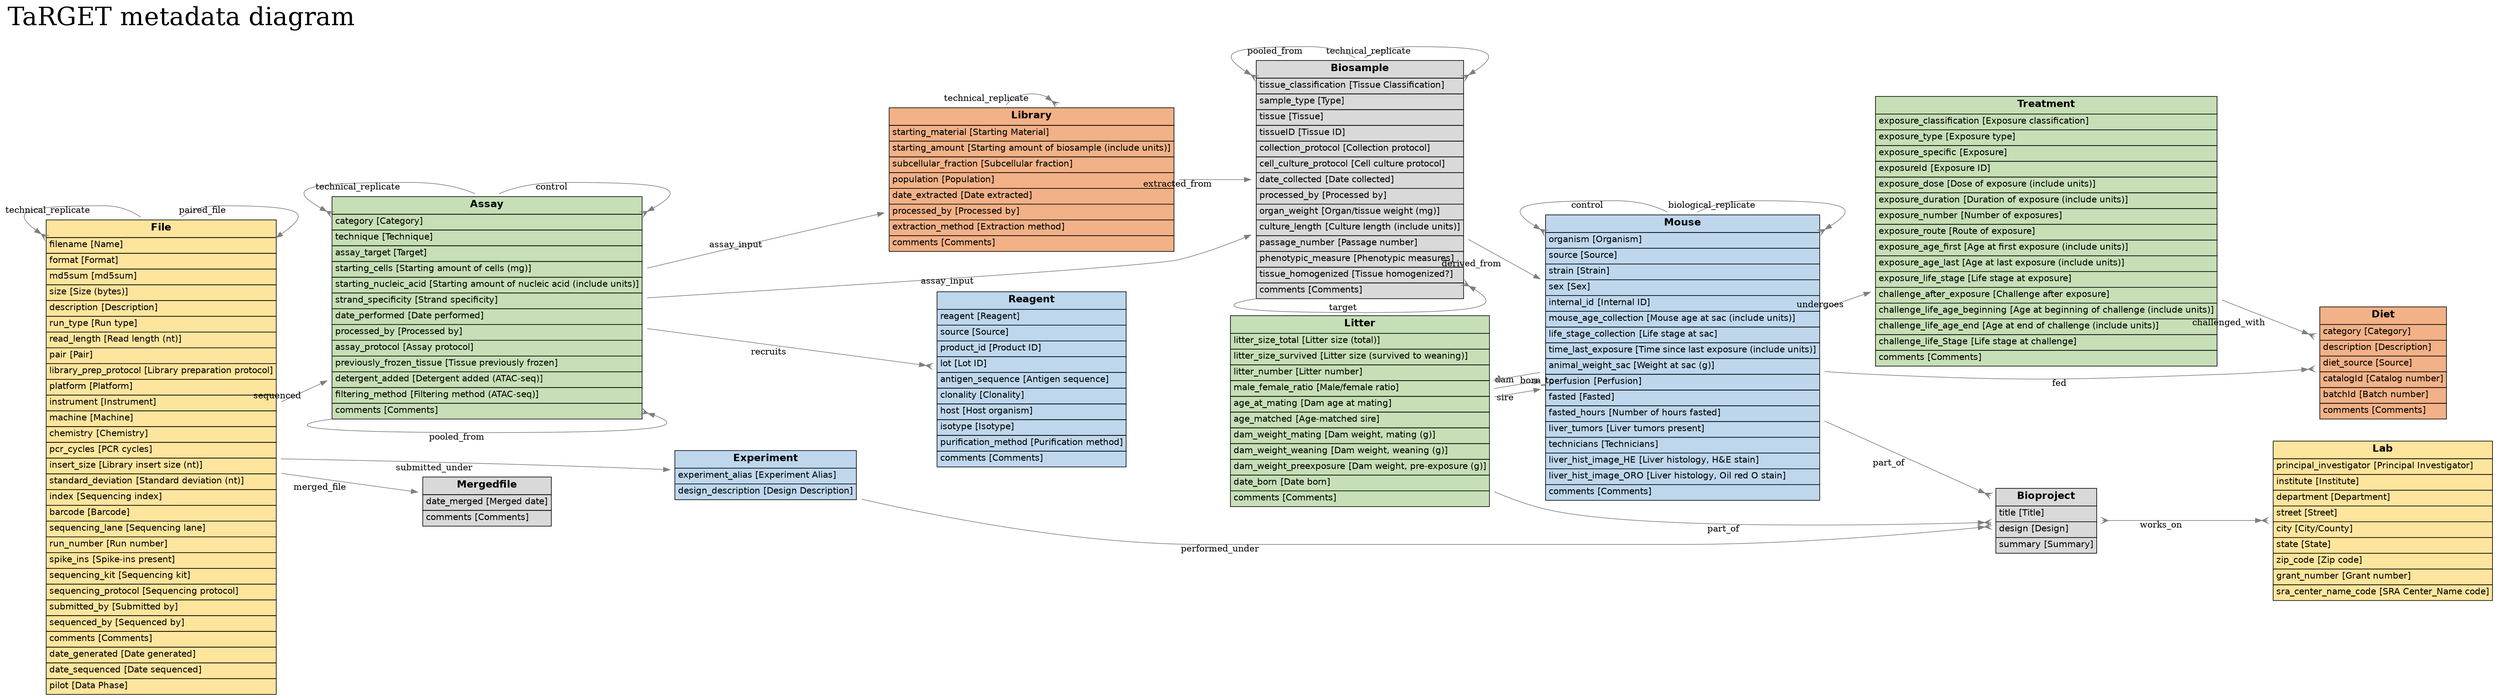 digraph {
	splines=true;
	overlap=false;
	graph [label=<<FONT POINT-SIZE="40">TaRGET metadata diagram</FONT>>,
		labeljust=l,
		labelloc=t,
		rankdir=LR,
		packMode="graph"
	];
	node [label="\N",
		shape=plaintext
	];
	edge [color=gray50,
		minlen=2,
		style=solid,
		tailclip=true,
		headclip=true,
	];
	Lab	 [label=<<FONT FACE="Helvetica"><TABLE BGCOLOR="#fee59d" BORDER="0" CELLBORDER="1" CELLPADDING="4" CELLSPACING="0"><TR><TD><B><FONT POINT-SIZE="16">Lab</FONT></B></TD></TR><TR><TD ALIGN="LEFT"><FONT>principal_investigator</FONT><FONT> [Principal Investigator]</FONT></TD></TR><TR><TD ALIGN="LEFT"><FONT>institute</FONT><FONT> [Institute]</FONT></TD></TR><TR><TD ALIGN="LEFT"><FONT>department</FONT><FONT> [Department]</FONT></TD></TR><TR><TD ALIGN="LEFT"><FONT>street</FONT><FONT> [Street]</FONT></TD></TR><TR><TD ALIGN="LEFT"><FONT>city</FONT><FONT> [City/County]</FONT></TD></TR><TR><TD ALIGN="LEFT"><FONT>state</FONT><FONT> [State]</FONT></TD></TR><TR><TD ALIGN="LEFT"><FONT>zip_code</FONT><FONT> [Zip code]</FONT></TD></TR><TR><TD ALIGN="LEFT"><FONT>grant_number</FONT><FONT> [Grant number]</FONT></TD></TR><TR><TD ALIGN="LEFT"><FONT>sra_center_name_code</FONT><FONT> [SRA Center_Name code]</FONT></TD></TR></TABLE></FONT>>];
	Bioproject	 [label=<<FONT FACE="Helvetica"><TABLE BGCOLOR="#d9d9d9" BORDER="0" CELLBORDER="1" CELLPADDING="4" CELLSPACING="0"><TR><TD><B><FONT POINT-SIZE="16">Bioproject</FONT></B></TD></TR><TR><TD ALIGN="LEFT"><FONT>title</FONT><FONT> [Title]</FONT></TD></TR><TR><TD ALIGN="LEFT"><FONT>design</FONT><FONT> [Design]</FONT></TD></TR><TR><TD ALIGN="LEFT"><FONT>summary</FONT><FONT> [Summary]</FONT></TD></TR></TABLE></FONT>>];
	Bioproject -> Lab	 [
		dir="both",
		arrowhead="crownormal",
		xlabel=<<FONT> works_on </FONT>>,
		arrowtail="crow"];
	Litter	 [label=<<FONT FACE="Helvetica"><TABLE BGCOLOR="#c6dfb6" BORDER="0" CELLBORDER="1" CELLPADDING="4" CELLSPACING="0"><TR><TD><B><FONT POINT-SIZE="16">Litter</FONT></B></TD></TR><TR><TD ALIGN="LEFT"><FONT>litter_size_total</FONT><FONT> [Litter size (total)]</FONT></TD></TR><TR><TD ALIGN="LEFT"><FONT>litter_size_survived</FONT><FONT> [Litter size (survived to weaning)]</FONT></TD></TR><TR><TD ALIGN="LEFT"><FONT>litter_number</FONT><FONT> [Litter number]</FONT></TD></TR><TR><TD ALIGN="LEFT"><FONT>male_female_ratio</FONT><FONT> [Male/female ratio]</FONT></TD></TR><TR><TD ALIGN="LEFT"><FONT>age_at_mating</FONT><FONT> [Dam age at mating]</FONT></TD></TR><TR><TD ALIGN="LEFT"><FONT>age_matched</FONT><FONT> [Age&#45;matched sire]</FONT></TD></TR><TR><TD ALIGN="LEFT"><FONT>dam_weight_mating</FONT><FONT> [Dam weight, mating (g)]</FONT></TD></TR><TR><TD ALIGN="LEFT"><FONT>dam_weight_weaning</FONT><FONT> [Dam weight, weaning (g)]</FONT></TD></TR><TR><TD ALIGN="LEFT"><FONT>dam_weight_preexposure</FONT><FONT> [Dam weight, pre&#45;exposure (g)]</FONT></TD></TR><TR><TD ALIGN="LEFT"><FONT>date_born</FONT><FONT> [Date born]</FONT></TD></TR><TR><TD ALIGN="LEFT"><FONT>comments</FONT><FONT> [Comments]</FONT></TD></TR></TABLE></FONT>>];
	Litter -> Bioproject	 [
		arrowhead="crownormal",
		xlabel=<<FONT> part_of </FONT>>,
		arrowtail="crow"];
	Mouse	 [label=<<FONT FACE="Helvetica"><TABLE BGCOLOR="#bed7ed" BORDER="0" CELLBORDER="1" CELLPADDING="4" CELLSPACING="0"><TR><TD PORT="f0"><B><FONT POINT-SIZE="16">Mouse</FONT></B></TD></TR><TR><TD ALIGN="LEFT"><FONT>organism</FONT><FONT> [Organism]</FONT></TD></TR><TR><TD ALIGN="LEFT"><FONT>source</FONT><FONT> [Source]</FONT></TD></TR><TR><TD ALIGN="LEFT"><FONT>strain</FONT><FONT> [Strain]</FONT></TD></TR><TR><TD ALIGN="LEFT"><FONT>sex</FONT><FONT> [Sex]</FONT></TD></TR><TR><TD ALIGN="LEFT"><FONT>internal_id</FONT><FONT> [Internal ID]</FONT></TD></TR><TR><TD ALIGN="LEFT"><FONT>mouse_age_collection</FONT><FONT> [Mouse age at sac (include units)]</FONT></TD></TR><TR><TD ALIGN="LEFT"><FONT>life_stage_collection</FONT><FONT> [Life stage at sac]</FONT></TD></TR><TR><TD ALIGN="LEFT"><FONT>time_last_exposure</FONT><FONT> [Time since last exposure (include units)]</FONT></TD></TR><TR><TD ALIGN="LEFT"><FONT>animal_weight_sac</FONT><FONT> [Weight at sac (g)]</FONT></TD></TR><TR><TD ALIGN="LEFT"><FONT>perfusion</FONT><FONT> [Perfusion]</FONT></TD></TR><TR><TD ALIGN="LEFT"><FONT>fasted</FONT><FONT> [Fasted]</FONT></TD></TR><TR><TD ALIGN="LEFT"><FONT>fasted_hours</FONT><FONT> [Number of hours fasted]</FONT></TD></TR><TR><TD ALIGN="LEFT"><FONT>liver_tumors</FONT><FONT> [Liver tumors present]</FONT></TD></TR><TR><TD ALIGN="LEFT"><FONT>technicians</FONT><FONT> [Technicians]</FONT></TD></TR><TR><TD ALIGN="LEFT"><FONT>liver_hist_image_HE</FONT><FONT> [Liver histology, H&amp;E stain]</FONT></TD></TR><TR><TD ALIGN="LEFT"><FONT>liver_hist_image_ORO</FONT><FONT> [Liver histology, Oil red O stain]</FONT></TD></TR><TR><TD ALIGN="LEFT" PORT="f1"><FONT>comments</FONT><FONT> [Comments]</FONT></TD></TR></TABLE></FONT>>];
	Litter -> Mouse	 [arrowhead="normal",
		xlabel=<<FONT> sire </FONT>>,
		arrowtail="crow"];
	Litter -> Mouse	 [arrowhead="normal",
		xlabel=<<FONT> dam </FONT>>,
		arrowtail="crow"];
	Mouse -> Bioproject	 [arrowhead="crownormal",
		xlabel=<<FONT> part_of </FONT>>,
		arrowtail="crow"];
	Mouse -> Litter	 [arrowhead="normal",
		xlabel=<<FONT> born_to </FONT>>,
		arrowtail="crow"];
	Mouse:c -> Mouse:f0:se	 [
		arrowhead="crownormal",
		xlabel=<<FONT> biological_replicate </FONT>>,
		arrowtail="crow"];
	Mouse:c -> Mouse:f0:sw	 [
		arrowhead="crownormal",
		xlabel=<<FONT> control </FONT>>,
		arrowtail="crow"];
	Diet	 [label=<<FONT FACE="Helvetica"><TABLE BGCOLOR="#f2b187" BORDER="0" CELLBORDER="1" CELLPADDING="4" CELLSPACING="0"><TR><TD><B><FONT POINT-SIZE="16">Diet</FONT></B></TD></TR><TR><TD ALIGN="LEFT"><FONT>category</FONT><FONT> [Category]</FONT></TD></TR><TR><TD ALIGN="LEFT"><FONT>description</FONT><FONT> [Description]</FONT></TD></TR><TR><TD ALIGN="LEFT"><FONT>diet_source</FONT><FONT> [Source]</FONT></TD></TR><TR><TD ALIGN="LEFT"><FONT>catalogId</FONT><FONT> [Catalog number]</FONT></TD></TR><TR><TD ALIGN="LEFT"><FONT>batchId</FONT><FONT> [Batch number]</FONT></TD></TR><TR><TD ALIGN="LEFT"><FONT>comments</FONT><FONT> [Comments]</FONT></TD></TR></TABLE></FONT>>];
	Mouse -> Diet	 [arrowhead="crownormal",
		xlabel=<<FONT> fed </FONT>>,
		arrowtail="crow"];
	Treatment	 [label=<<FONT FACE="Helvetica"><TABLE BGCOLOR="#c6dfb6" BORDER="0" CELLBORDER="1" CELLPADDING="4" CELLSPACING="0"><TR><TD><B><FONT POINT-SIZE="16">Treatment</FONT></B></TD></TR><TR><TD ALIGN="LEFT"><FONT>exposure_classification</FONT><FONT> [Exposure classification]</FONT></TD></TR><TR><TD ALIGN="LEFT"><FONT>exposure_type</FONT><FONT> [Exposure type]</FONT></TD></TR><TR><TD ALIGN="LEFT"><FONT>exposure_specific</FONT><FONT> [Exposure]</FONT></TD></TR><TR><TD ALIGN="LEFT"><FONT>exposureId</FONT><FONT> [Exposure ID]</FONT></TD></TR><TR><TD ALIGN="LEFT"><FONT>exposure_dose</FONT><FONT> [Dose of exposure (include units)]</FONT></TD></TR><TR><TD ALIGN="LEFT"><FONT>exposure_duration</FONT><FONT> [Duration of exposure (include units)]</FONT></TD></TR><TR><TD ALIGN="LEFT"><FONT>exposure_number</FONT><FONT> [Number of exposures]</FONT></TD></TR><TR><TD ALIGN="LEFT"><FONT>exposure_route</FONT><FONT> [Route of exposure]</FONT></TD></TR><TR><TD ALIGN="LEFT"><FONT>exposure_age_first</FONT><FONT> [Age at first exposure (include units)]</FONT></TD></TR><TR><TD ALIGN="LEFT"><FONT>exposure_age_last</FONT><FONT> [Age at last exposure (include units)]</FONT></TD></TR><TR><TD ALIGN="LEFT"><FONT>exposure_life_stage</FONT><FONT> [Life stage at exposure]</FONT></TD></TR><TR><TD ALIGN="LEFT"><FONT>challenge_after_exposure</FONT><FONT> [Challenge after exposure]</FONT></TD></TR><TR><TD ALIGN="LEFT"><FONT>challenge_life_age_beginning</FONT><FONT> [Age at beginning of challenge (include units)]</FONT></TD></TR><TR><TD ALIGN="LEFT"><FONT>challenge_life_age_end</FONT><FONT> [Age at end of challenge (include units)]</FONT></TD></TR><TR><TD ALIGN="LEFT"><FONT>challenge_life_Stage</FONT><FONT> [Life stage at challenge]</FONT></TD></TR><TR><TD ALIGN="LEFT"><FONT>comments</FONT><FONT> [Comments]</FONT></TD></TR></TABLE></FONT>>];
	Mouse -> Treatment	 [arrowhead="normal",
		xlabel=<<FONT> undergoes </FONT>>,
		arrowtail="crow"];
	Treatment -> Diet	 [arrowhead="crownormal",
		xlabel=<<FONT> challenged_with </FONT>>,
		arrowtail="crow"];
	Biosample	 [label=<<FONT FACE="Helvetica"><TABLE BGCOLOR="#d9d9d9" BORDER="0" CELLBORDER="1" CELLPADDING="4" CELLSPACING="0"><TR><TD PORT="biosample"><B><FONT POINT-SIZE="16">Biosample</FONT></B></TD></TR><TR><TD ALIGN="LEFT"><FONT>tissue_classification</FONT><FONT> [Tissue Classification]</FONT></TD></TR><TR><TD ALIGN="LEFT"><FONT>sample_type</FONT><FONT> [Type]</FONT></TD></TR><TR><TD ALIGN="LEFT"><FONT>tissue</FONT><FONT> [Tissue]</FONT></TD></TR><TR><TD ALIGN="LEFT"><FONT>tissueID</FONT><FONT> [Tissue ID]</FONT></TD></TR><TR><TD ALIGN="LEFT"><FONT>collection_protocol</FONT><FONT> [Collection protocol]</FONT></TD></TR><TR><TD ALIGN="LEFT"><FONT>cell_culture_protocol</FONT><FONT> [Cell culture protocol]</FONT></TD></TR><TR><TD ALIGN="LEFT"><FONT>date_collected</FONT><FONT> [Date collected]</FONT></TD></TR><TR><TD ALIGN="LEFT"><FONT>processed_by</FONT><FONT> [Processed by]</FONT></TD></TR><TR><TD ALIGN="LEFT"><FONT>organ_weight</FONT><FONT> [Organ/tissue weight (mg)]</FONT></TD></TR><TR><TD ALIGN="LEFT"><FONT>culture_length</FONT><FONT> [Culture length (include units)]</FONT></TD></TR><TR><TD ALIGN="LEFT"><FONT>passage_number</FONT><FONT> [Passage number]</FONT></TD></TR><TR><TD ALIGN="LEFT"><FONT>phenotypic_measure</FONT><FONT> [Phenotypic measures]</FONT></TD></TR><TR><TD ALIGN="LEFT"><FONT>tissue_homogenized</FONT><FONT> [Tissue homogenized?]</FONT></TD></TR><TR><TD ALIGN="LEFT" PORT="comments"><FONT>comments</FONT><FONT> [Comments]</FONT></TD></TR></TABLE></FONT>>];
	Biosample -> Mouse	 [arrowhead="normal",
		xlabel=<<FONT> derived_from </FONT>>,
		arrowtail="crow"];
	Biosample:c -> Biosample:biosample:se	 [arrowhead="crownormal",
		xlabel=<<FONT> technical_replicate </FONT>>,
		arrowtail="crow"];
	Biosample:c -> Biosample:biosample:sw	 [arrowhead="crownormal",
		xlabel=<<FONT> pooled_from </FONT>>,
		arrowtail="crow"];
	Biosample:comments:sw -> Biosample:comments:ne	 [arrowhead="crownormal",
		xlabel=<<FONT> target </FONT>>,
		arrowtail="crow"];
	Library	 [label=<<FONT FACE="Helvetica"><TABLE BGCOLOR="#f2b187" BORDER="0" CELLBORDER="1" CELLPADDING="4" CELLSPACING="0"><TR><TD><B><FONT POINT-SIZE="16">Library</FONT></B></TD></TR><TR><TD ALIGN="LEFT"><FONT>starting_material</FONT><FONT> [Starting Material]</FONT></TD></TR><TR><TD ALIGN="LEFT"><FONT>starting_amount</FONT><FONT> [Starting amount of biosample (include units)]</FONT></TD></TR><TR><TD ALIGN="LEFT"><FONT>subcellular_fraction</FONT><FONT> [Subcellular fraction]</FONT></TD></TR><TR><TD ALIGN="LEFT"><FONT>population</FONT><FONT> [Population]</FONT></TD></TR><TR><TD ALIGN="LEFT"><FONT>date_extracted</FONT><FONT> [Date extracted]</FONT></TD></TR><TR><TD ALIGN="LEFT"><FONT>processed_by</FONT><FONT> [Processed by]</FONT></TD></TR><TR><TD ALIGN="LEFT"><FONT>extraction_method</FONT><FONT> [Extraction method]</FONT></TD></TR><TR><TD ALIGN="LEFT"><FONT>comments</FONT><FONT> [Comments]</FONT></TD></TR></TABLE></FONT>>];
	Library -> Biosample	 [arrowhead="normal",
		xlabel=<<FONT> extracted_from </FONT>>,
		arrowtail="crow"];
	Library -> Library	 [arrowhead="crownormal",
		xlabel=<<FONT> technical_replicate </FONT>>,
		arrowtail="crow"];
	Assay	 [label=<<FONT FACE="Helvetica"><TABLE BGCOLOR="#c6dfb6" BORDER="0" CELLBORDER="1" CELLPADDING="4" CELLSPACING="0"><TR><TD PORT="assay"><B><FONT POINT-SIZE="16">Assay</FONT></B></TD></TR><TR><TD ALIGN="LEFT"><FONT>category</FONT><FONT> [Category]</FONT></TD></TR><TR><TD ALIGN="LEFT"><FONT>technique</FONT><FONT> [Technique]</FONT></TD></TR><TR><TD ALIGN="LEFT"><FONT>assay_target</FONT><FONT> [Target]</FONT></TD></TR><TR><TD ALIGN="LEFT"><FONT>starting_cells</FONT><FONT> [Starting amount of cells (mg)]</FONT></TD></TR><TR><TD ALIGN="LEFT"><FONT>starting_nucleic_acid</FONT><FONT> [Starting amount of nucleic acid (include units)]</FONT></TD></TR><TR><TD ALIGN="LEFT"><FONT>strand_specificity</FONT><FONT> [Strand specificity]</FONT></TD></TR><TR><TD ALIGN="LEFT"><FONT>date_performed</FONT><FONT> [Date performed]</FONT></TD></TR><TR><TD ALIGN="LEFT"><FONT>processed_by</FONT><FONT> [Processed by]</FONT></TD></TR><TR><TD ALIGN="LEFT"><FONT>assay_protocol</FONT><FONT> [Assay protocol]</FONT></TD></TR><TR><TD ALIGN="LEFT"><FONT>previously_frozen_tissue</FONT><FONT> [Tissue previously frozen]</FONT></TD></TR><TR><TD ALIGN="LEFT"><FONT>detergent_added</FONT><FONT> [Detergent added (ATAC&#45;seq)]</FONT></TD></TR><TR><TD ALIGN="LEFT"><FONT>filtering_method</FONT><FONT> [Filtering method (ATAC&#45;seq)]</FONT></TD></TR><TR><TD ALIGN="LEFT"  PORT="comments"><FONT>comments</FONT><FONT> [Comments]</FONT></TD></TR></TABLE></FONT>>];
	Assay -> Biosample	 [arrowhead="normal",
		xlabel=<<FONT> assay_input </FONT>>,
		arrowtail="crow"];
	Assay -> Library	 [arrowhead="normal",
		xlabel=<<FONT> assay_input </FONT>>,
		arrowtail="crow"];
	Assay:c -> Assay:assay:se	 [arrowhead="crownormal",
		xlabel=<<FONT> control </FONT>>,
		arrowtail="crow"];
	Assay:c -> Assay:assay:sw	 [arrowhead="crownormal",
		xlabel=<<FONT> technical_replicate </FONT>>,
		arrowtail="crow"];
	Assay:comments:sw -> Assay:comments:e	 [arrowhead="crownormal",
		xlabel=<<FONT> pooled_from </FONT>>,
		arrowtail="crow"];
	Reagent	 [label=<<FONT FACE="Helvetica"><TABLE BGCOLOR="#bed7ed" BORDER="0" CELLBORDER="1" CELLPADDING="4" CELLSPACING="0"><TR><TD><B><FONT POINT-SIZE="16">Reagent</FONT></B></TD></TR><TR><TD ALIGN="LEFT"><FONT>reagent</FONT><FONT> [Reagent]</FONT></TD></TR><TR><TD ALIGN="LEFT"><FONT>source</FONT><FONT> [Source]</FONT></TD></TR><TR><TD ALIGN="LEFT"><FONT>product_id</FONT><FONT> [Product ID]</FONT></TD></TR><TR><TD ALIGN="LEFT"><FONT>lot</FONT><FONT> [Lot ID]</FONT></TD></TR><TR><TD ALIGN="LEFT"><FONT>antigen_sequence</FONT><FONT> [Antigen sequence]</FONT></TD></TR><TR><TD ALIGN="LEFT"><FONT>clonality</FONT><FONT> [Clonality]</FONT></TD></TR><TR><TD ALIGN="LEFT"><FONT>host</FONT><FONT> [Host organism]</FONT></TD></TR><TR><TD ALIGN="LEFT"><FONT>isotype</FONT><FONT> [Isotype]</FONT></TD></TR><TR><TD ALIGN="LEFT"><FONT>purification_method</FONT><FONT> [Purification method]</FONT></TD></TR><TR><TD ALIGN="LEFT"><FONT>comments</FONT><FONT> [Comments]</FONT></TD></TR></TABLE></FONT>>];
	Assay -> Reagent	 [arrowhead="crownormal",
		xlabel=<<FONT> recruits </FONT>>,
		arrowtail="crow"];
	File	 [label=<<FONT FACE="Helvetica"><TABLE BGCOLOR="#fee59d" BORDER="0" CELLBORDER="1" CELLPADDING="4" CELLSPACING="0"><TR><TD PORT="f0"><B><FONT POINT-SIZE="16">File</FONT></B></TD></TR><TR><TD ALIGN="LEFT"><FONT>filename</FONT><FONT> [Name]</FONT></TD></TR><TR><TD ALIGN="LEFT"><FONT>format</FONT><FONT> [Format]</FONT></TD></TR><TR><TD ALIGN="LEFT"><FONT>md5sum</FONT><FONT> [md5sum]</FONT></TD></TR><TR><TD ALIGN="LEFT"><FONT>size</FONT><FONT> [Size (bytes)]</FONT></TD></TR><TR><TD ALIGN="LEFT"><FONT>description</FONT><FONT> [Description]</FONT></TD></TR><TR><TD ALIGN="LEFT"><FONT>run_type</FONT><FONT> [Run type]</FONT></TD></TR><TR><TD ALIGN="LEFT"><FONT>read_length</FONT><FONT> [Read length (nt)]</FONT></TD></TR><TR><TD ALIGN="LEFT"><FONT>pair</FONT><FONT> [Pair]</FONT></TD></TR><TR><TD ALIGN="LEFT"><FONT>library_prep_protocol</FONT><FONT> [Library preparation protocol]</FONT></TD></TR><TR><TD ALIGN="LEFT"><FONT>platform</FONT><FONT> [Platform]</FONT></TD></TR><TR><TD ALIGN="LEFT"><FONT>instrument</FONT><FONT> [Instrument]</FONT></TD></TR><TR><TD ALIGN="LEFT"><FONT>machine</FONT><FONT> [Machine]</FONT></TD></TR><TR><TD ALIGN="LEFT"><FONT>chemistry</FONT><FONT> [Chemistry]</FONT></TD></TR><TR><TD ALIGN="LEFT"><FONT>pcr_cycles</FONT><FONT> [PCR cycles]</FONT></TD></TR><TR><TD ALIGN="LEFT"><FONT>insert_size</FONT><FONT> [Library insert size (nt)]</FONT></TD></TR><TR><TD ALIGN="LEFT"><FONT>standard_deviation</FONT><FONT> [Standard deviation (nt)]</FONT></TD></TR><TR><TD ALIGN="LEFT"><FONT>index</FONT><FONT> [Sequencing index]</FONT></TD></TR><TR><TD ALIGN="LEFT"><FONT>barcode</FONT><FONT> [Barcode]</FONT></TD></TR><TR><TD ALIGN="LEFT"><FONT>sequencing_lane</FONT><FONT> [Sequencing lane]</FONT></TD></TR><TR><TD ALIGN="LEFT"><FONT>run_number</FONT><FONT> [Run number]</FONT></TD></TR><TR><TD ALIGN="LEFT"><FONT>spike_ins</FONT><FONT> [Spike&#45;ins present]</FONT></TD></TR><TR><TD ALIGN="LEFT"><FONT>sequencing_kit</FONT><FONT> [Sequencing kit]</FONT></TD></TR><TR><TD ALIGN="LEFT"><FONT>sequencing_protocol</FONT><FONT> [Sequencing protocol]</FONT></TD></TR><TR><TD ALIGN="LEFT"><FONT>submitted_by</FONT><FONT> [Submitted by]</FONT></TD></TR><TR><TD ALIGN="LEFT"><FONT>sequenced_by</FONT><FONT> [Sequenced by]</FONT></TD></TR><TR><TD ALIGN="LEFT"><FONT>comments</FONT><FONT> [Comments]</FONT></TD></TR><TR><TD ALIGN="LEFT"><FONT>date_generated</FONT><FONT> [Date generated]</FONT></TD></TR><TR><TD ALIGN="LEFT"><FONT>date_sequenced</FONT><FONT> [Date sequenced]</FONT></TD></TR><TR><TD ALIGN="LEFT"><FONT>pilot</FONT><FONT> [Data Phase]</FONT></TD></TR></TABLE></FONT>>];
	File -> Assay	 [arrowhead="normal",
		xlabel=<<FONT> sequenced </FONT>>,
		arrowtail="crow"];
	File:c -> File:f0:se	 [arrowhead="normal",
		xlabel=<<FONT> paired_file </FONT>>,
		arrowtail="crow"];
	File:c -> File:f0:sw	 [arrowhead="crownormal",
		xlabel=<<FONT> technical_replicate </FONT>>,
		arrowtail="crow"];
	Mergedfile	 [label=<<FONT FACE="Helvetica"><TABLE BGCOLOR="#d9d9d9" BORDER="0" CELLBORDER="1" CELLPADDING="4" CELLSPACING="0"><TR><TD><B><FONT POINT-SIZE="16">Mergedfile</FONT></B></TD></TR><TR><TD ALIGN="LEFT"><FONT>date_merged</FONT><FONT> [Merged date]</FONT></TD></TR><TR><TD ALIGN="LEFT"><FONT>comments</FONT><FONT> [Comments]</FONT></TD></TR></TABLE></FONT>>];
	File -> Mergedfile	 [arrowhead="normal",
		xlabel=<<FONT> merged_file </FONT>>,
		arrowtail="crow"];
	Experiment	 [label=<<FONT FACE="Helvetica"><TABLE BGCOLOR="#bed7ed" BORDER="0" CELLBORDER="1" CELLPADDING="4" CELLSPACING="0"><TR><TD><B><FONT POINT-SIZE="16">Experiment</FONT></B></TD></TR><TR><TD ALIGN="LEFT"><FONT>experiment_alias</FONT><FONT> [Experiment Alias]</FONT></TD></TR><TR><TD ALIGN="LEFT"><FONT>design_description</FONT><FONT> [Design Description]</FONT></TD></TR></TABLE></FONT>>];
	File -> Experiment	 [arrowhead="normal",
		xlabel=<<FONT> submitted_under </FONT>>,
		arrowtail="crow"];
	Experiment -> Bioproject	 [arrowhead="crownormal",
		xlabel=<<FONT> performed_under </FONT>>,
		arrowtail="crow"];
}
